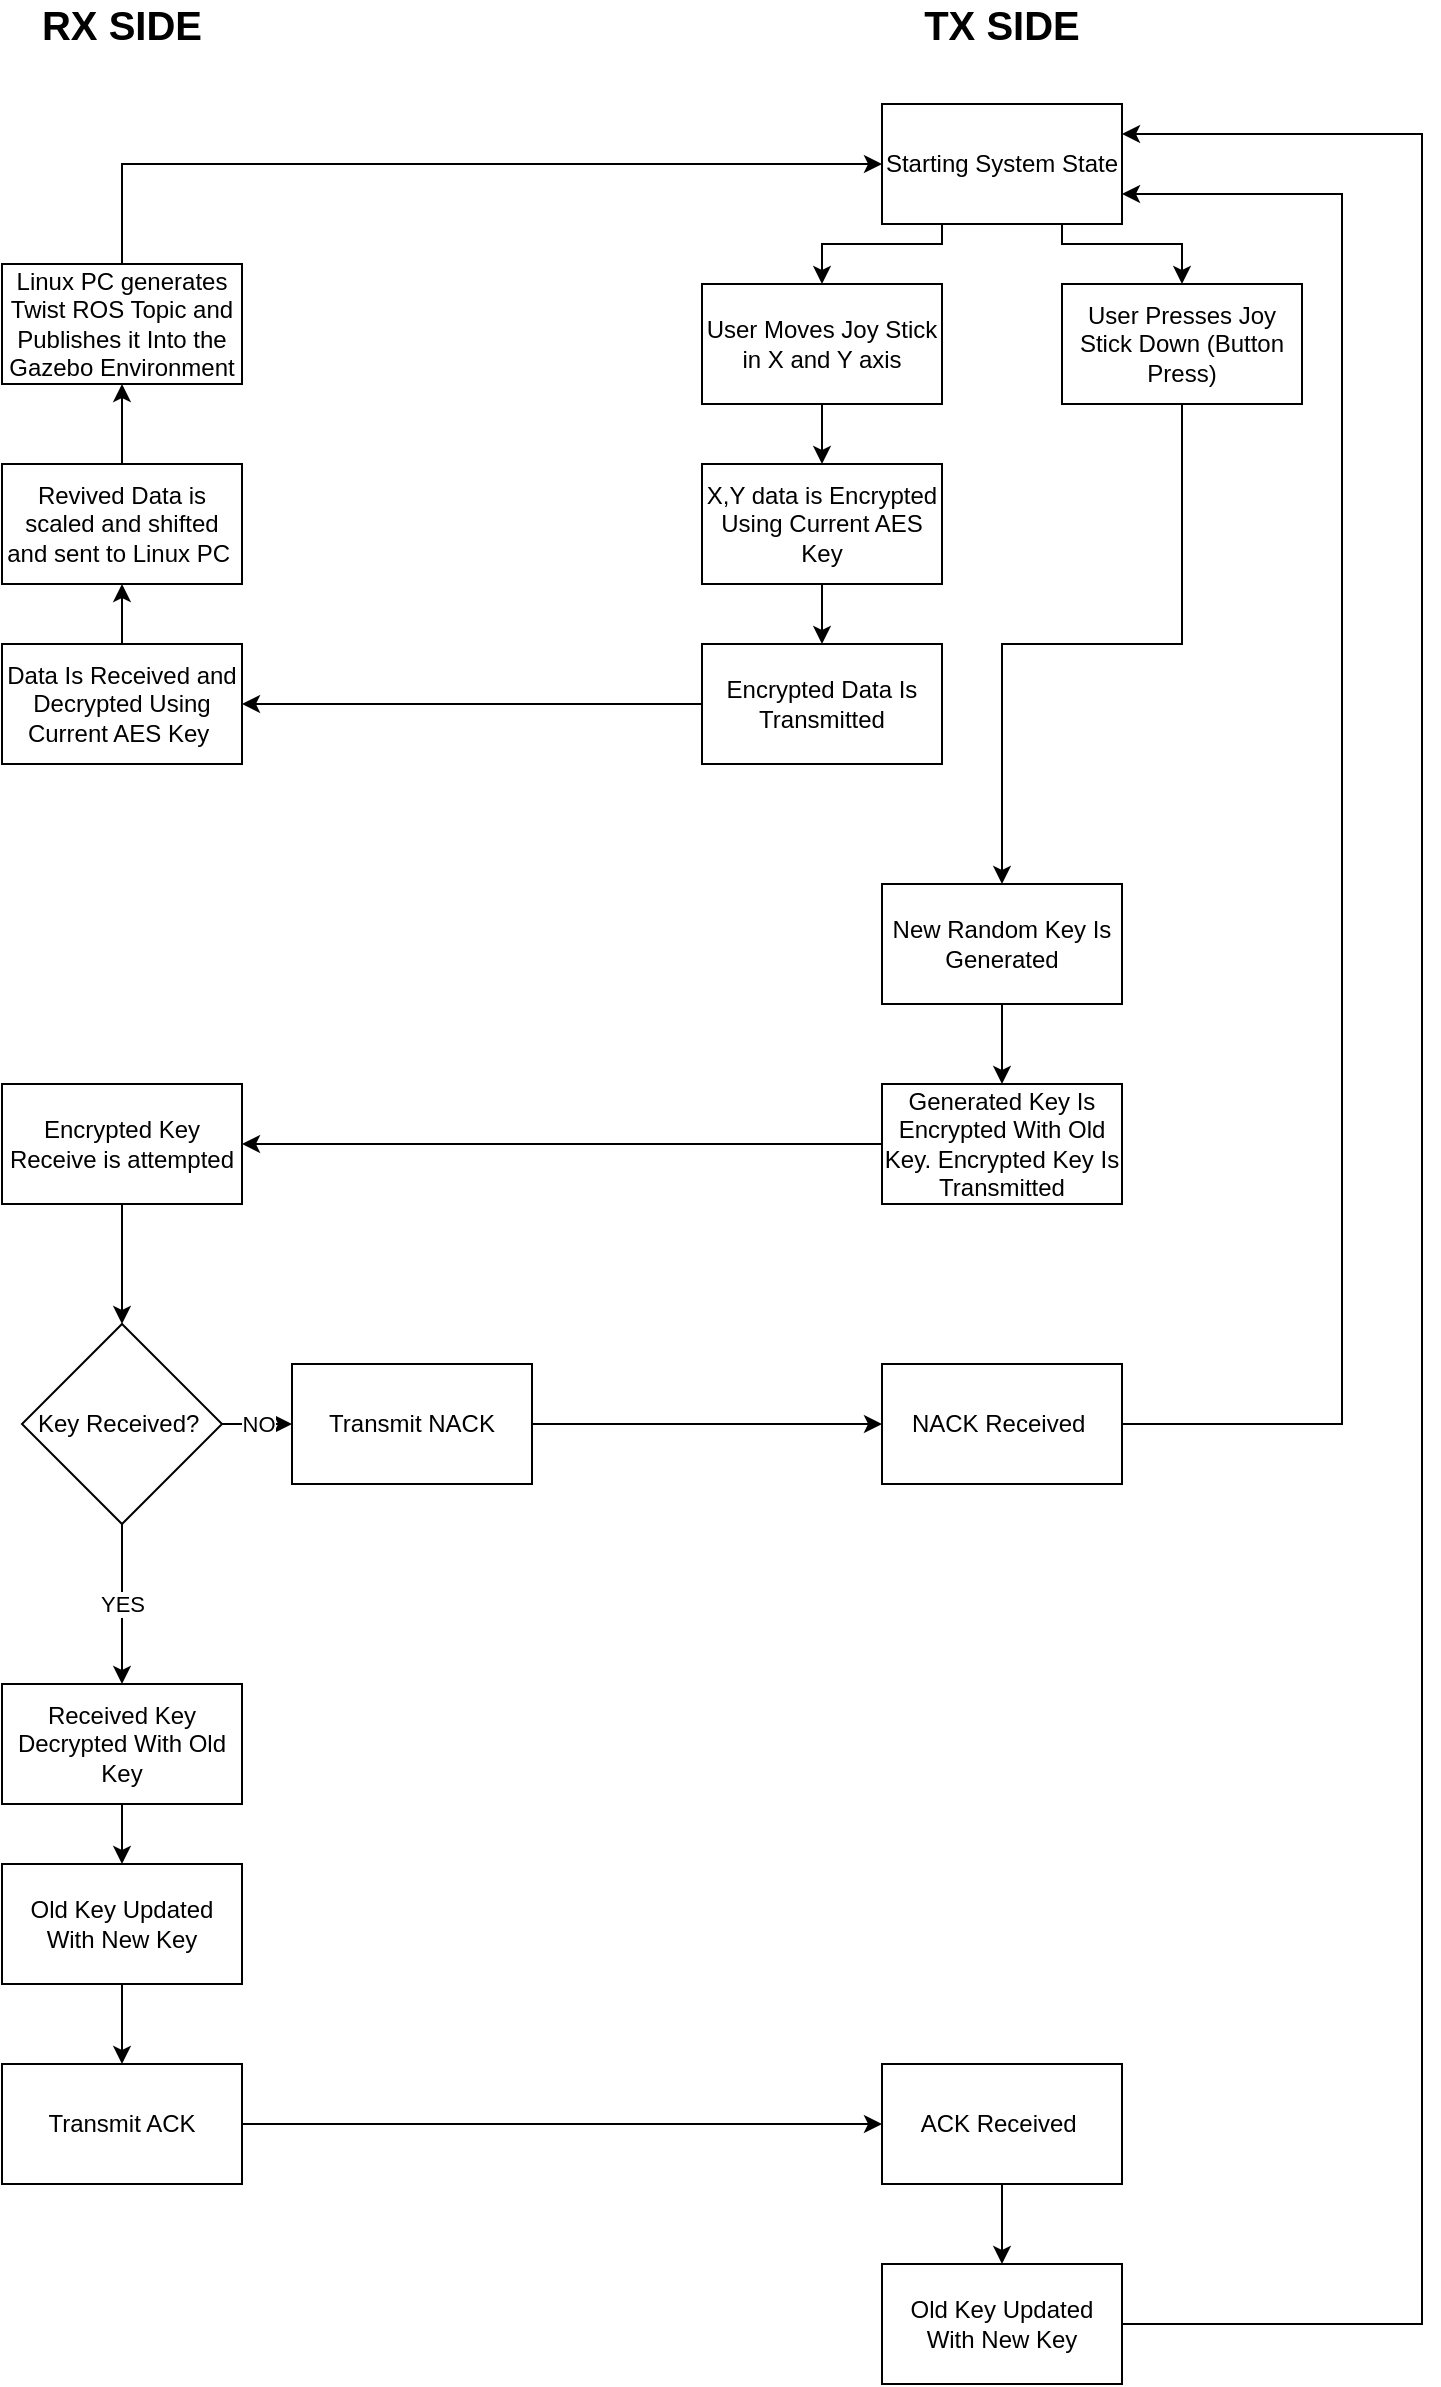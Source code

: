 <mxfile version="13.0.1" type="device"><diagram id="LqpOIAXa5yImfAqaxIum" name="Page-1"><mxGraphModel dx="1422" dy="794" grid="1" gridSize="10" guides="1" tooltips="1" connect="1" arrows="1" fold="1" page="1" pageScale="1" pageWidth="850" pageHeight="1100" math="0" shadow="0"><root><mxCell id="0"/><mxCell id="1" parent="0"/><mxCell id="me5gjzGnAUIeu9t1YV1e-1" style="edgeStyle=orthogonalEdgeStyle;rounded=0;orthogonalLoop=1;jettySize=auto;html=1;exitX=0.5;exitY=1;exitDx=0;exitDy=0;entryX=0.5;entryY=0;entryDx=0;entryDy=0;" edge="1" parent="1" source="me5gjzGnAUIeu9t1YV1e-2" target="me5gjzGnAUIeu9t1YV1e-11"><mxGeometry relative="1" as="geometry"/></mxCell><mxCell id="me5gjzGnAUIeu9t1YV1e-2" value="Encrypted Key Receive is attempted" style="rounded=0;whiteSpace=wrap;html=1;" vertex="1" parent="1"><mxGeometry x="270" y="650" width="120" height="60" as="geometry"/></mxCell><mxCell id="me5gjzGnAUIeu9t1YV1e-5" style="edgeStyle=orthogonalEdgeStyle;rounded=0;orthogonalLoop=1;jettySize=auto;html=1;exitX=0.5;exitY=1;exitDx=0;exitDy=0;" edge="1" parent="1" source="me5gjzGnAUIeu9t1YV1e-6" target="me5gjzGnAUIeu9t1YV1e-8"><mxGeometry relative="1" as="geometry"/></mxCell><mxCell id="me5gjzGnAUIeu9t1YV1e-6" value="New Random Key Is Generated" style="rounded=0;whiteSpace=wrap;html=1;" vertex="1" parent="1"><mxGeometry x="710" y="550" width="120" height="60" as="geometry"/></mxCell><mxCell id="me5gjzGnAUIeu9t1YV1e-7" style="edgeStyle=orthogonalEdgeStyle;rounded=0;orthogonalLoop=1;jettySize=auto;html=1;exitX=0;exitY=0.5;exitDx=0;exitDy=0;" edge="1" parent="1" source="me5gjzGnAUIeu9t1YV1e-8" target="me5gjzGnAUIeu9t1YV1e-2"><mxGeometry relative="1" as="geometry"/></mxCell><mxCell id="me5gjzGnAUIeu9t1YV1e-8" value="Generated Key Is Encrypted With Old Key. Encrypted Key Is Transmitted" style="rounded=0;whiteSpace=wrap;html=1;" vertex="1" parent="1"><mxGeometry x="710" y="650" width="120" height="60" as="geometry"/></mxCell><mxCell id="me5gjzGnAUIeu9t1YV1e-9" value="NO" style="edgeStyle=orthogonalEdgeStyle;rounded=0;orthogonalLoop=1;jettySize=auto;html=1;exitX=1;exitY=0.5;exitDx=0;exitDy=0;" edge="1" parent="1" source="me5gjzGnAUIeu9t1YV1e-11" target="me5gjzGnAUIeu9t1YV1e-15"><mxGeometry relative="1" as="geometry"/></mxCell><mxCell id="me5gjzGnAUIeu9t1YV1e-10" value="YES" style="edgeStyle=orthogonalEdgeStyle;rounded=0;orthogonalLoop=1;jettySize=auto;html=1;exitX=0.5;exitY=1;exitDx=0;exitDy=0;" edge="1" parent="1" source="me5gjzGnAUIeu9t1YV1e-11" target="me5gjzGnAUIeu9t1YV1e-19"><mxGeometry relative="1" as="geometry"/></mxCell><mxCell id="me5gjzGnAUIeu9t1YV1e-11" value="Key Received?&amp;nbsp;" style="rhombus;whiteSpace=wrap;html=1;" vertex="1" parent="1"><mxGeometry x="280" y="770" width="100" height="100" as="geometry"/></mxCell><mxCell id="me5gjzGnAUIeu9t1YV1e-46" style="edgeStyle=orthogonalEdgeStyle;rounded=0;orthogonalLoop=1;jettySize=auto;html=1;exitX=1;exitY=0.5;exitDx=0;exitDy=0;entryX=1;entryY=0.75;entryDx=0;entryDy=0;" edge="1" parent="1" source="me5gjzGnAUIeu9t1YV1e-13" target="me5gjzGnAUIeu9t1YV1e-17"><mxGeometry relative="1" as="geometry"><Array as="points"><mxPoint x="940" y="820"/><mxPoint x="940" y="205"/></Array></mxGeometry></mxCell><mxCell id="me5gjzGnAUIeu9t1YV1e-13" value="NACK Received&amp;nbsp;" style="rounded=0;whiteSpace=wrap;html=1;" vertex="1" parent="1"><mxGeometry x="710" y="790" width="120" height="60" as="geometry"/></mxCell><mxCell id="me5gjzGnAUIeu9t1YV1e-14" style="edgeStyle=orthogonalEdgeStyle;rounded=0;orthogonalLoop=1;jettySize=auto;html=1;exitX=1;exitY=0.5;exitDx=0;exitDy=0;entryX=0;entryY=0.5;entryDx=0;entryDy=0;" edge="1" parent="1" source="me5gjzGnAUIeu9t1YV1e-15" target="me5gjzGnAUIeu9t1YV1e-13"><mxGeometry relative="1" as="geometry"/></mxCell><mxCell id="me5gjzGnAUIeu9t1YV1e-15" value="Transmit NACK" style="rounded=0;whiteSpace=wrap;html=1;" vertex="1" parent="1"><mxGeometry x="415" y="790" width="120" height="60" as="geometry"/></mxCell><mxCell id="me5gjzGnAUIeu9t1YV1e-44" style="edgeStyle=orthogonalEdgeStyle;rounded=0;orthogonalLoop=1;jettySize=auto;html=1;exitX=0.25;exitY=1;exitDx=0;exitDy=0;" edge="1" parent="1" source="me5gjzGnAUIeu9t1YV1e-17" target="me5gjzGnAUIeu9t1YV1e-30"><mxGeometry relative="1" as="geometry"><Array as="points"><mxPoint x="740" y="230"/><mxPoint x="680" y="230"/></Array></mxGeometry></mxCell><mxCell id="me5gjzGnAUIeu9t1YV1e-45" style="edgeStyle=orthogonalEdgeStyle;rounded=0;orthogonalLoop=1;jettySize=auto;html=1;exitX=0.75;exitY=1;exitDx=0;exitDy=0;entryX=0.5;entryY=0;entryDx=0;entryDy=0;" edge="1" parent="1" source="me5gjzGnAUIeu9t1YV1e-17" target="me5gjzGnAUIeu9t1YV1e-31"><mxGeometry relative="1" as="geometry"><Array as="points"><mxPoint x="800" y="230"/><mxPoint x="860" y="230"/></Array></mxGeometry></mxCell><mxCell id="me5gjzGnAUIeu9t1YV1e-17" value="Starting System State" style="rounded=0;whiteSpace=wrap;html=1;" vertex="1" parent="1"><mxGeometry x="710" y="160" width="120" height="60" as="geometry"/></mxCell><mxCell id="me5gjzGnAUIeu9t1YV1e-18" style="edgeStyle=orthogonalEdgeStyle;rounded=0;orthogonalLoop=1;jettySize=auto;html=1;exitX=0.5;exitY=1;exitDx=0;exitDy=0;entryX=0.5;entryY=0;entryDx=0;entryDy=0;" edge="1" parent="1" source="me5gjzGnAUIeu9t1YV1e-19" target="me5gjzGnAUIeu9t1YV1e-21"><mxGeometry relative="1" as="geometry"/></mxCell><mxCell id="me5gjzGnAUIeu9t1YV1e-19" value="Received Key Decrypted With Old Key" style="rounded=0;whiteSpace=wrap;html=1;" vertex="1" parent="1"><mxGeometry x="270" y="950" width="120" height="60" as="geometry"/></mxCell><mxCell id="me5gjzGnAUIeu9t1YV1e-20" style="edgeStyle=orthogonalEdgeStyle;rounded=0;orthogonalLoop=1;jettySize=auto;html=1;exitX=0.5;exitY=1;exitDx=0;exitDy=0;entryX=0.5;entryY=0;entryDx=0;entryDy=0;" edge="1" parent="1" source="me5gjzGnAUIeu9t1YV1e-21" target="me5gjzGnAUIeu9t1YV1e-23"><mxGeometry relative="1" as="geometry"/></mxCell><mxCell id="me5gjzGnAUIeu9t1YV1e-21" value="Old Key Updated With New Key" style="rounded=0;whiteSpace=wrap;html=1;" vertex="1" parent="1"><mxGeometry x="270" y="1040" width="120" height="60" as="geometry"/></mxCell><mxCell id="me5gjzGnAUIeu9t1YV1e-22" style="edgeStyle=orthogonalEdgeStyle;rounded=0;orthogonalLoop=1;jettySize=auto;html=1;exitX=1;exitY=0.5;exitDx=0;exitDy=0;entryX=0;entryY=0.5;entryDx=0;entryDy=0;" edge="1" parent="1" source="me5gjzGnAUIeu9t1YV1e-23" target="me5gjzGnAUIeu9t1YV1e-25"><mxGeometry relative="1" as="geometry"/></mxCell><mxCell id="me5gjzGnAUIeu9t1YV1e-23" value="Transmit ACK" style="rounded=0;whiteSpace=wrap;html=1;" vertex="1" parent="1"><mxGeometry x="270" y="1140" width="120" height="60" as="geometry"/></mxCell><mxCell id="me5gjzGnAUIeu9t1YV1e-24" style="edgeStyle=orthogonalEdgeStyle;rounded=0;orthogonalLoop=1;jettySize=auto;html=1;exitX=0.5;exitY=1;exitDx=0;exitDy=0;entryX=0.5;entryY=0;entryDx=0;entryDy=0;" edge="1" parent="1" source="me5gjzGnAUIeu9t1YV1e-25" target="me5gjzGnAUIeu9t1YV1e-27"><mxGeometry relative="1" as="geometry"/></mxCell><mxCell id="me5gjzGnAUIeu9t1YV1e-25" value="ACK Received&amp;nbsp;" style="rounded=0;whiteSpace=wrap;html=1;" vertex="1" parent="1"><mxGeometry x="710" y="1140" width="120" height="60" as="geometry"/></mxCell><mxCell id="me5gjzGnAUIeu9t1YV1e-47" style="edgeStyle=orthogonalEdgeStyle;rounded=0;orthogonalLoop=1;jettySize=auto;html=1;exitX=1;exitY=0.5;exitDx=0;exitDy=0;entryX=1;entryY=0.25;entryDx=0;entryDy=0;" edge="1" parent="1" source="me5gjzGnAUIeu9t1YV1e-27" target="me5gjzGnAUIeu9t1YV1e-17"><mxGeometry relative="1" as="geometry"><Array as="points"><mxPoint x="980" y="1270"/><mxPoint x="980" y="175"/></Array></mxGeometry></mxCell><mxCell id="me5gjzGnAUIeu9t1YV1e-27" value="Old Key Updated With New Key" style="rounded=0;whiteSpace=wrap;html=1;" vertex="1" parent="1"><mxGeometry x="710" y="1240" width="120" height="60" as="geometry"/></mxCell><mxCell id="me5gjzGnAUIeu9t1YV1e-28" value="RX SIDE" style="text;html=1;strokeColor=none;fillColor=none;align=center;verticalAlign=middle;whiteSpace=wrap;rounded=0;fontSize=20;fontStyle=1" vertex="1" parent="1"><mxGeometry x="280" y="110" width="100" height="20" as="geometry"/></mxCell><mxCell id="me5gjzGnAUIeu9t1YV1e-29" value="TX SIDE" style="text;html=1;strokeColor=none;fillColor=none;align=center;verticalAlign=middle;whiteSpace=wrap;rounded=0;fontSize=20;fontStyle=1" vertex="1" parent="1"><mxGeometry x="720" y="110" width="100" height="20" as="geometry"/></mxCell><mxCell id="me5gjzGnAUIeu9t1YV1e-34" style="edgeStyle=orthogonalEdgeStyle;rounded=0;orthogonalLoop=1;jettySize=auto;html=1;exitX=0.5;exitY=1;exitDx=0;exitDy=0;entryX=0.5;entryY=0;entryDx=0;entryDy=0;" edge="1" parent="1" source="me5gjzGnAUIeu9t1YV1e-30" target="me5gjzGnAUIeu9t1YV1e-32"><mxGeometry relative="1" as="geometry"/></mxCell><mxCell id="me5gjzGnAUIeu9t1YV1e-30" value="User Moves Joy Stick in X and Y axis" style="rounded=0;whiteSpace=wrap;html=1;" vertex="1" parent="1"><mxGeometry x="620" y="250" width="120" height="60" as="geometry"/></mxCell><mxCell id="me5gjzGnAUIeu9t1YV1e-43" style="edgeStyle=orthogonalEdgeStyle;rounded=0;orthogonalLoop=1;jettySize=auto;html=1;exitX=0.5;exitY=1;exitDx=0;exitDy=0;entryX=0.5;entryY=0;entryDx=0;entryDy=0;" edge="1" parent="1" source="me5gjzGnAUIeu9t1YV1e-31" target="me5gjzGnAUIeu9t1YV1e-6"><mxGeometry relative="1" as="geometry"/></mxCell><mxCell id="me5gjzGnAUIeu9t1YV1e-31" value="User Presses Joy Stick Down (Button Press)" style="rounded=0;whiteSpace=wrap;html=1;" vertex="1" parent="1"><mxGeometry x="800" y="250" width="120" height="60" as="geometry"/></mxCell><mxCell id="me5gjzGnAUIeu9t1YV1e-35" style="edgeStyle=orthogonalEdgeStyle;rounded=0;orthogonalLoop=1;jettySize=auto;html=1;exitX=0.5;exitY=1;exitDx=0;exitDy=0;entryX=0.5;entryY=0;entryDx=0;entryDy=0;" edge="1" parent="1" source="me5gjzGnAUIeu9t1YV1e-32" target="me5gjzGnAUIeu9t1YV1e-33"><mxGeometry relative="1" as="geometry"/></mxCell><mxCell id="me5gjzGnAUIeu9t1YV1e-32" value="X,Y data is Encrypted Using Current AES Key" style="rounded=0;whiteSpace=wrap;html=1;" vertex="1" parent="1"><mxGeometry x="620" y="340" width="120" height="60" as="geometry"/></mxCell><mxCell id="me5gjzGnAUIeu9t1YV1e-39" style="edgeStyle=orthogonalEdgeStyle;rounded=0;orthogonalLoop=1;jettySize=auto;html=1;exitX=0;exitY=0.5;exitDx=0;exitDy=0;entryX=1;entryY=0.5;entryDx=0;entryDy=0;" edge="1" parent="1" source="me5gjzGnAUIeu9t1YV1e-33" target="me5gjzGnAUIeu9t1YV1e-36"><mxGeometry relative="1" as="geometry"/></mxCell><mxCell id="me5gjzGnAUIeu9t1YV1e-33" value="Encrypted Data Is Transmitted" style="rounded=0;whiteSpace=wrap;html=1;" vertex="1" parent="1"><mxGeometry x="620" y="430" width="120" height="60" as="geometry"/></mxCell><mxCell id="me5gjzGnAUIeu9t1YV1e-40" style="edgeStyle=orthogonalEdgeStyle;rounded=0;orthogonalLoop=1;jettySize=auto;html=1;exitX=0.5;exitY=0;exitDx=0;exitDy=0;entryX=0.5;entryY=1;entryDx=0;entryDy=0;" edge="1" parent="1" source="me5gjzGnAUIeu9t1YV1e-36" target="me5gjzGnAUIeu9t1YV1e-37"><mxGeometry relative="1" as="geometry"/></mxCell><mxCell id="me5gjzGnAUIeu9t1YV1e-36" value="Data Is Received and Decrypted Using Current AES Key&amp;nbsp;" style="rounded=0;whiteSpace=wrap;html=1;" vertex="1" parent="1"><mxGeometry x="270" y="430" width="120" height="60" as="geometry"/></mxCell><mxCell id="me5gjzGnAUIeu9t1YV1e-41" style="edgeStyle=orthogonalEdgeStyle;rounded=0;orthogonalLoop=1;jettySize=auto;html=1;exitX=0.5;exitY=0;exitDx=0;exitDy=0;entryX=0.5;entryY=1;entryDx=0;entryDy=0;" edge="1" parent="1" source="me5gjzGnAUIeu9t1YV1e-37" target="me5gjzGnAUIeu9t1YV1e-38"><mxGeometry relative="1" as="geometry"/></mxCell><mxCell id="me5gjzGnAUIeu9t1YV1e-37" value="Revived Data is scaled and shifted and sent to Linux PC&amp;nbsp;" style="rounded=0;whiteSpace=wrap;html=1;" vertex="1" parent="1"><mxGeometry x="270" y="340" width="120" height="60" as="geometry"/></mxCell><mxCell id="me5gjzGnAUIeu9t1YV1e-42" style="edgeStyle=orthogonalEdgeStyle;rounded=0;orthogonalLoop=1;jettySize=auto;html=1;exitX=0.5;exitY=0;exitDx=0;exitDy=0;entryX=0;entryY=0.5;entryDx=0;entryDy=0;" edge="1" parent="1" source="me5gjzGnAUIeu9t1YV1e-38" target="me5gjzGnAUIeu9t1YV1e-17"><mxGeometry relative="1" as="geometry"/></mxCell><mxCell id="me5gjzGnAUIeu9t1YV1e-38" value="Linux PC generates Twist ROS Topic and Publishes it Into the Gazebo Environment" style="rounded=0;whiteSpace=wrap;html=1;" vertex="1" parent="1"><mxGeometry x="270" y="240" width="120" height="60" as="geometry"/></mxCell></root></mxGraphModel></diagram></mxfile>